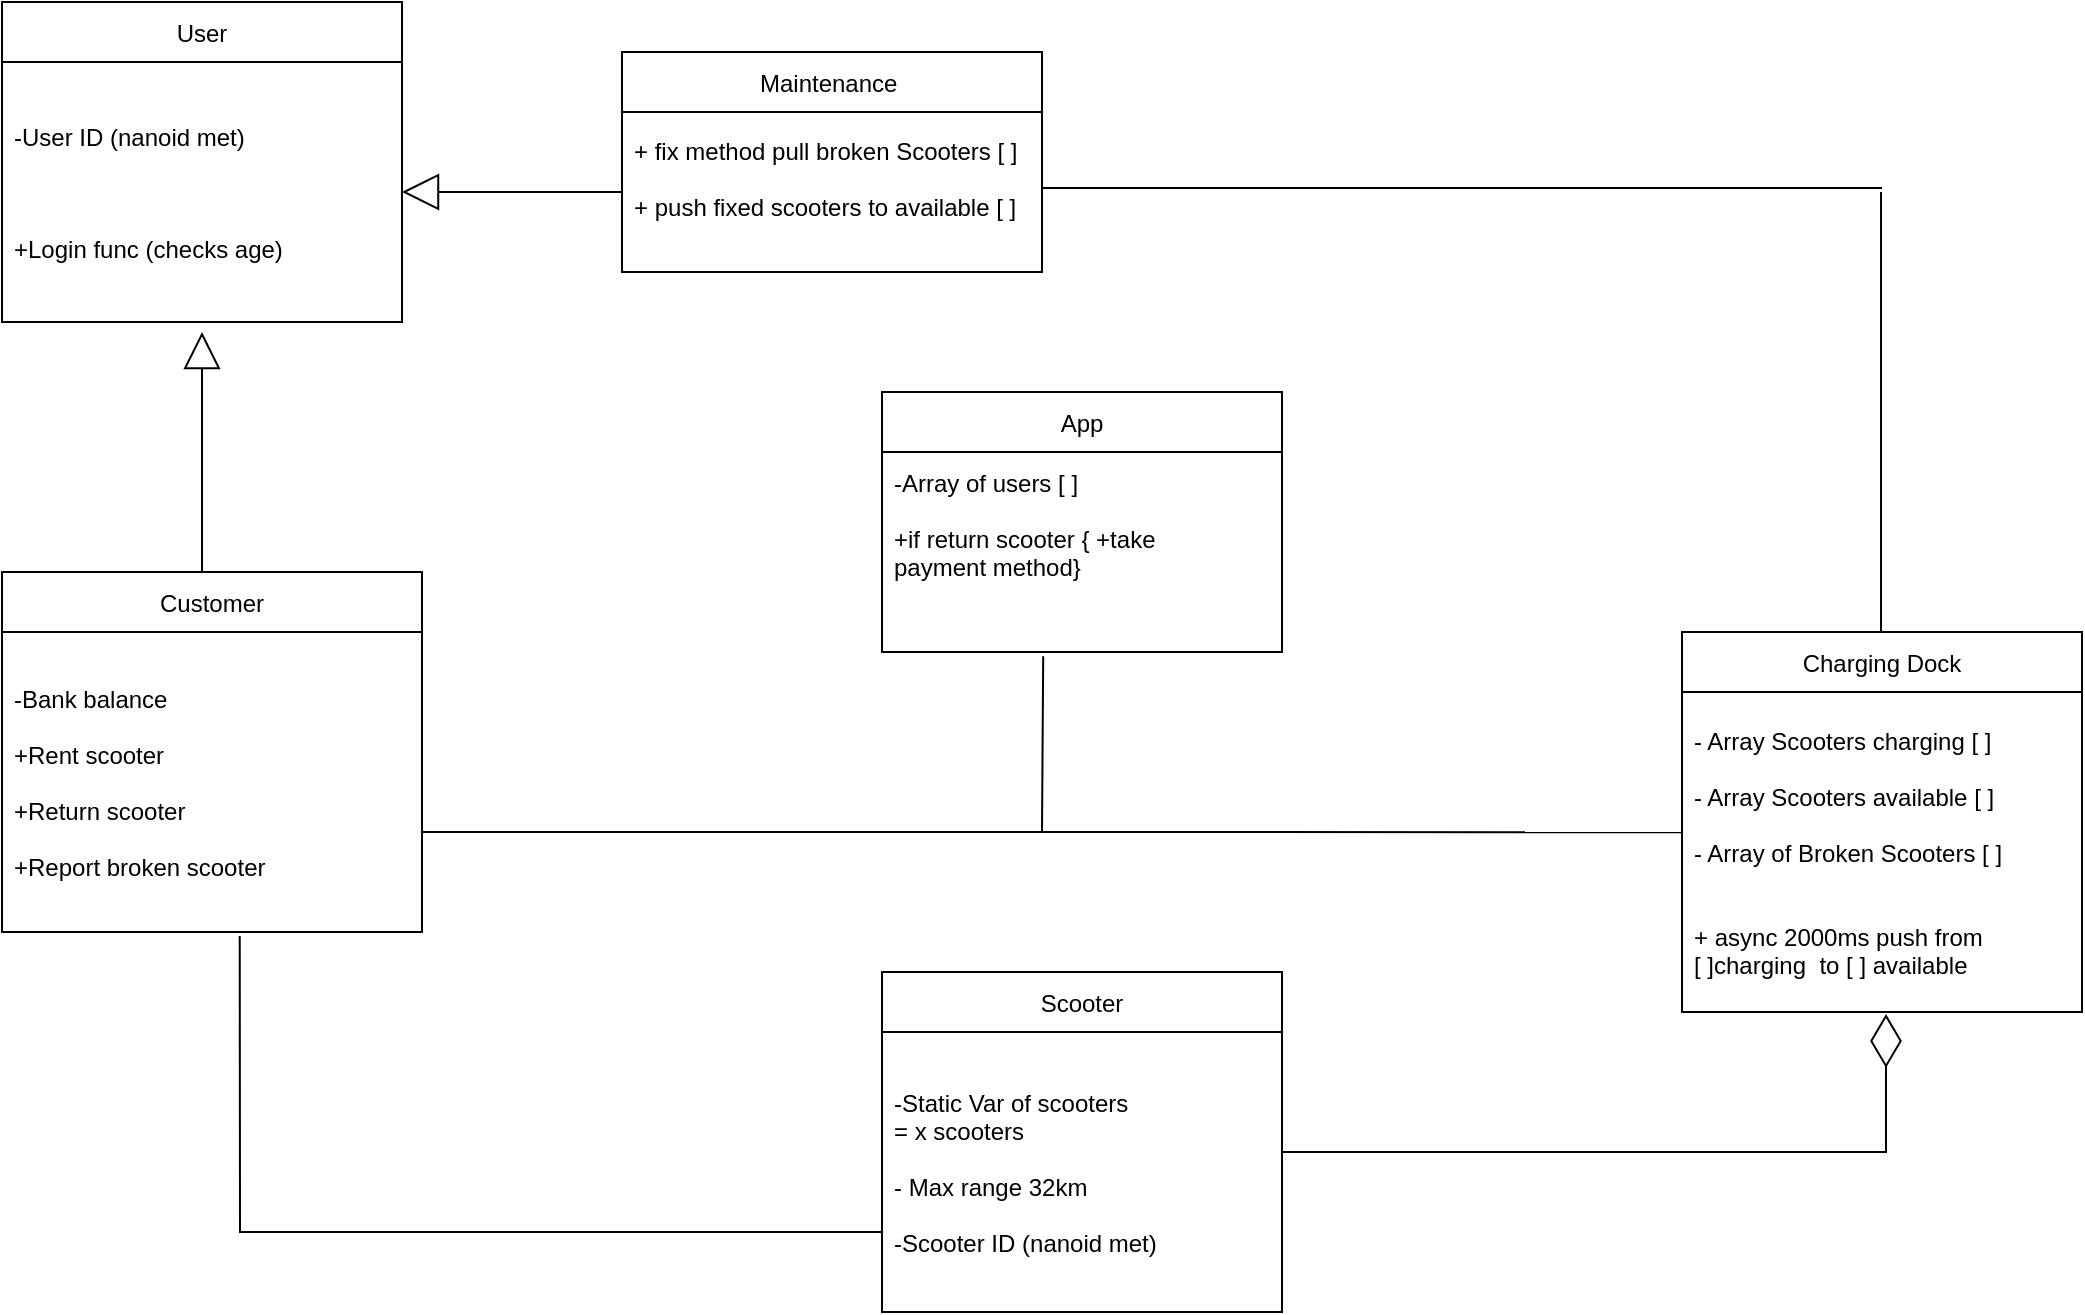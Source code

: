 <mxfile version="17.4.6" type="google"><diagram id="wuvL_2MQzPm5XscQgtbx" name="Page-1"><mxGraphModel grid="1" page="1" gridSize="10" guides="1" tooltips="1" connect="1" arrows="1" fold="1" pageScale="1" pageWidth="827" pageHeight="1169" math="0" shadow="0"><root><mxCell id="0"/><mxCell id="1" parent="0"/><mxCell id="mnDBkxWAxhOxFgZ6-cru-16" value="User" style="swimlane;fontStyle=0;childLayout=stackLayout;horizontal=1;startSize=30;horizontalStack=0;resizeParent=1;resizeParentMax=0;resizeLast=0;collapsible=1;marginBottom=0;" vertex="1" parent="1"><mxGeometry x="-120" y="-95" width="200" height="160" as="geometry"/></mxCell><mxCell id="mnDBkxWAxhOxFgZ6-cru-19" value="-User ID (nanoid met)&#10;&#10;&#10;&#10;+Login func (checks age)" style="text;strokeColor=none;fillColor=none;align=left;verticalAlign=middle;spacingLeft=4;spacingRight=4;overflow=hidden;points=[[0,0.5],[1,0.5]];portConstraint=eastwest;rotatable=0;" vertex="1" parent="mnDBkxWAxhOxFgZ6-cru-16"><mxGeometry y="30" width="200" height="130" as="geometry"/></mxCell><mxCell id="mnDBkxWAxhOxFgZ6-cru-20" value="App" style="swimlane;fontStyle=0;childLayout=stackLayout;horizontal=1;startSize=30;horizontalStack=0;resizeParent=1;resizeParentMax=0;resizeLast=0;collapsible=1;marginBottom=0;" vertex="1" parent="1"><mxGeometry x="320" y="100" width="200" height="130" as="geometry"/></mxCell><mxCell id="mnDBkxWAxhOxFgZ6-cru-21" value="-Array of users [ ]&#10;&#10;+if return scooter { +take &#10;payment method}&#10;&#10;" style="text;strokeColor=none;fillColor=none;align=left;verticalAlign=middle;spacingLeft=4;spacingRight=4;overflow=hidden;points=[[0,0.5],[1,0.5]];portConstraint=eastwest;rotatable=0;" vertex="1" parent="mnDBkxWAxhOxFgZ6-cru-20"><mxGeometry y="30" width="200" height="100" as="geometry"/></mxCell><mxCell id="mnDBkxWAxhOxFgZ6-cru-24" value="Scooter" style="swimlane;fontStyle=0;childLayout=stackLayout;horizontal=1;startSize=30;horizontalStack=0;resizeParent=1;resizeParentMax=0;resizeLast=0;collapsible=1;marginBottom=0;" vertex="1" parent="1"><mxGeometry x="320" y="390" width="200" height="170" as="geometry"/></mxCell><mxCell id="mnDBkxWAxhOxFgZ6-cru-25" value="-Static Var of scooters&#10;= x scooters&#10;&#10;- Max range 32km&#10;&#10;-Scooter ID (nanoid met)" style="text;strokeColor=none;fillColor=none;align=left;verticalAlign=middle;spacingLeft=4;spacingRight=4;overflow=hidden;points=[[0,0.5],[1,0.5]];portConstraint=eastwest;rotatable=0;" vertex="1" parent="mnDBkxWAxhOxFgZ6-cru-24"><mxGeometry y="30" width="200" height="140" as="geometry"/></mxCell><mxCell id="mnDBkxWAxhOxFgZ6-cru-28" value="Charging Dock" style="swimlane;fontStyle=0;childLayout=stackLayout;horizontal=1;startSize=30;horizontalStack=0;resizeParent=1;resizeParentMax=0;resizeLast=0;collapsible=1;marginBottom=0;" vertex="1" parent="1"><mxGeometry x="720" y="220" width="200" height="190" as="geometry"/></mxCell><mxCell id="mnDBkxWAxhOxFgZ6-cru-30" value="- Array Scooters charging [ ]&#10;&#10;- Array Scooters available [ ]&#10;&#10;- Array of Broken Scooters [ ]&#10;&#10;&#10;+ async 2000ms push from &#10;[ ]charging  to [ ] available" style="text;strokeColor=none;fillColor=none;align=left;verticalAlign=middle;spacingLeft=4;spacingRight=4;overflow=hidden;points=[[0,0.5],[1,0.5]];portConstraint=eastwest;rotatable=0;" vertex="1" parent="mnDBkxWAxhOxFgZ6-cru-28"><mxGeometry y="30" width="200" height="160" as="geometry"/></mxCell><mxCell id="mnDBkxWAxhOxFgZ6-cru-37" value="Maintenance " style="swimlane;fontStyle=0;childLayout=stackLayout;horizontal=1;startSize=30;horizontalStack=0;resizeParent=1;resizeParentMax=0;resizeLast=0;collapsible=1;marginBottom=0;" vertex="1" parent="1"><mxGeometry x="190" y="-70" width="210" height="110" as="geometry"/></mxCell><mxCell id="mnDBkxWAxhOxFgZ6-cru-38" value="+ fix method pull broken Scooters [ ]&#10;&#10;+ push fixed scooters to available [ ]&#10;" style="text;strokeColor=none;fillColor=none;align=left;verticalAlign=middle;spacingLeft=4;spacingRight=4;overflow=hidden;points=[[0,0.5],[1,0.5]];portConstraint=eastwest;rotatable=0;" vertex="1" parent="mnDBkxWAxhOxFgZ6-cru-37"><mxGeometry y="30" width="210" height="80" as="geometry"/></mxCell><mxCell id="yHq5UitDokzKfKCZ_KHN-3" value="" style="endArrow=none;html=1;rounded=0;entryX=0.566;entryY=1.013;entryDx=0;entryDy=0;entryPerimeter=0;" edge="1" parent="1" target="mnDBkxWAxhOxFgZ6-cru-56"><mxGeometry width="50" height="50" relative="1" as="geometry"><mxPoint x="320" y="520" as="sourcePoint"/><mxPoint x="-0.93" y="391.2" as="targetPoint"/><Array as="points"><mxPoint x="-1" y="520"/></Array></mxGeometry></mxCell><mxCell id="mnDBkxWAxhOxFgZ6-cru-49" value="" style="endArrow=none;html=1;rounded=0;entryX=0;entryY=0.438;entryDx=0;entryDy=0;entryPerimeter=0;" edge="1" parent="1" target="mnDBkxWAxhOxFgZ6-cru-30"><mxGeometry width="50" height="50" relative="1" as="geometry"><mxPoint x="90" y="320" as="sourcePoint"/><mxPoint x="650" y="350" as="targetPoint"/></mxGeometry></mxCell><mxCell id="mnDBkxWAxhOxFgZ6-cru-53" value="" style="endArrow=diamondThin;endFill=0;endSize=24;html=1;rounded=0;entryX=0.51;entryY=1.006;entryDx=0;entryDy=0;entryPerimeter=0;" edge="1" parent="1" target="mnDBkxWAxhOxFgZ6-cru-30"><mxGeometry width="160" relative="1" as="geometry"><mxPoint x="520" y="480" as="sourcePoint"/><mxPoint x="680" y="480" as="targetPoint"/><Array as="points"><mxPoint x="822" y="480"/></Array></mxGeometry></mxCell><mxCell id="mnDBkxWAxhOxFgZ6-cru-54" value="Customer" style="swimlane;fontStyle=0;childLayout=stackLayout;horizontal=1;startSize=30;horizontalStack=0;resizeParent=1;resizeParentMax=0;resizeLast=0;collapsible=1;marginBottom=0;" vertex="1" parent="1"><mxGeometry x="-120" y="190" width="210" height="180" as="geometry"/></mxCell><mxCell id="mnDBkxWAxhOxFgZ6-cru-60" value="" style="endArrow=block;endSize=16;endFill=0;html=1;rounded=0;" edge="1" parent="mnDBkxWAxhOxFgZ6-cru-54"><mxGeometry x="-1" y="-399" width="160" relative="1" as="geometry"><mxPoint x="100" as="sourcePoint"/><mxPoint x="100" y="-120" as="targetPoint"/><mxPoint x="370" y="249" as="offset"/></mxGeometry></mxCell><mxCell id="mnDBkxWAxhOxFgZ6-cru-56" value="-Bank balance&#10;&#10;+Rent scooter&#10;&#10;+Return scooter&#10;&#10;+Report broken scooter" style="text;strokeColor=none;fillColor=none;align=left;verticalAlign=middle;spacingLeft=4;spacingRight=4;overflow=hidden;points=[[0,0.5],[1,0.5]];portConstraint=eastwest;rotatable=0;" vertex="1" parent="mnDBkxWAxhOxFgZ6-cru-54"><mxGeometry y="30" width="210" height="150" as="geometry"/></mxCell><mxCell id="mnDBkxWAxhOxFgZ6-cru-58" value="" style="endArrow=none;html=1;rounded=0;" edge="1" parent="1"><mxGeometry width="50" height="50" relative="1" as="geometry"><mxPoint x="820" y="-2" as="sourcePoint"/><mxPoint x="400" y="-2" as="targetPoint"/></mxGeometry></mxCell><mxCell id="mnDBkxWAxhOxFgZ6-cru-59" value="" style="endArrow=block;endSize=16;endFill=0;html=1;rounded=0;entryX=1;entryY=0.5;entryDx=0;entryDy=0;exitX=0;exitY=0.5;exitDx=0;exitDy=0;" edge="1" parent="1" source="mnDBkxWAxhOxFgZ6-cru-38" target="mnDBkxWAxhOxFgZ6-cru-19"><mxGeometry x="-1" y="-399" width="160" relative="1" as="geometry"><mxPoint x="160" y="100" as="sourcePoint"/><mxPoint x="320" y="100" as="targetPoint"/><mxPoint x="370" y="249" as="offset"/></mxGeometry></mxCell><mxCell id="mnDBkxWAxhOxFgZ6-cru-61" value="" style="endArrow=none;html=1;rounded=0;" edge="1" parent="1"><mxGeometry width="50" height="50" relative="1" as="geometry"><mxPoint x="819.52" y="220" as="sourcePoint"/><mxPoint x="819.52" as="targetPoint"/><Array as="points"/></mxGeometry></mxCell><mxCell id="mnDBkxWAxhOxFgZ6-cru-62" value="" style="endArrow=none;html=1;rounded=0;entryX=0.403;entryY=1.021;entryDx=0;entryDy=0;entryPerimeter=0;" edge="1" parent="1" target="mnDBkxWAxhOxFgZ6-cru-21"><mxGeometry width="50" height="50" relative="1" as="geometry"><mxPoint x="400" y="320" as="sourcePoint"/><mxPoint x="450" y="270" as="targetPoint"/></mxGeometry></mxCell></root></mxGraphModel></diagram></mxfile>